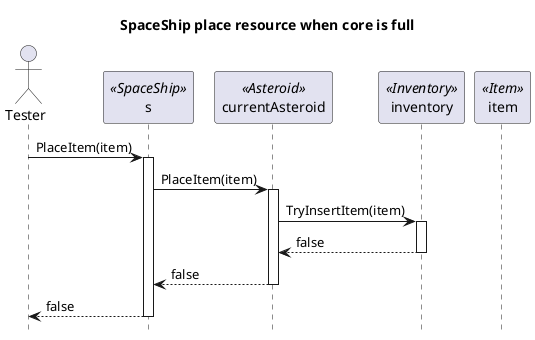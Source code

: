 @startuml
hide footbox
title SpaceShip place resource when core is full

actor Tester as Tester

participant s as s <<SpaceShip>>
participant currentAsteroid as currentAsteroid <<Asteroid>>
participant inventory as inventory <<Inventory>>
participant item as item <<Item>>

Tester -> s : PlaceItem(item)
activate s

s -> currentAsteroid ++: PlaceItem(item)

currentAsteroid -> inventory ++: TryInsertItem(item)

inventory --> currentAsteroid --: false

currentAsteroid --> s --: false

s--> Tester : false
deactivate s
@enduml

